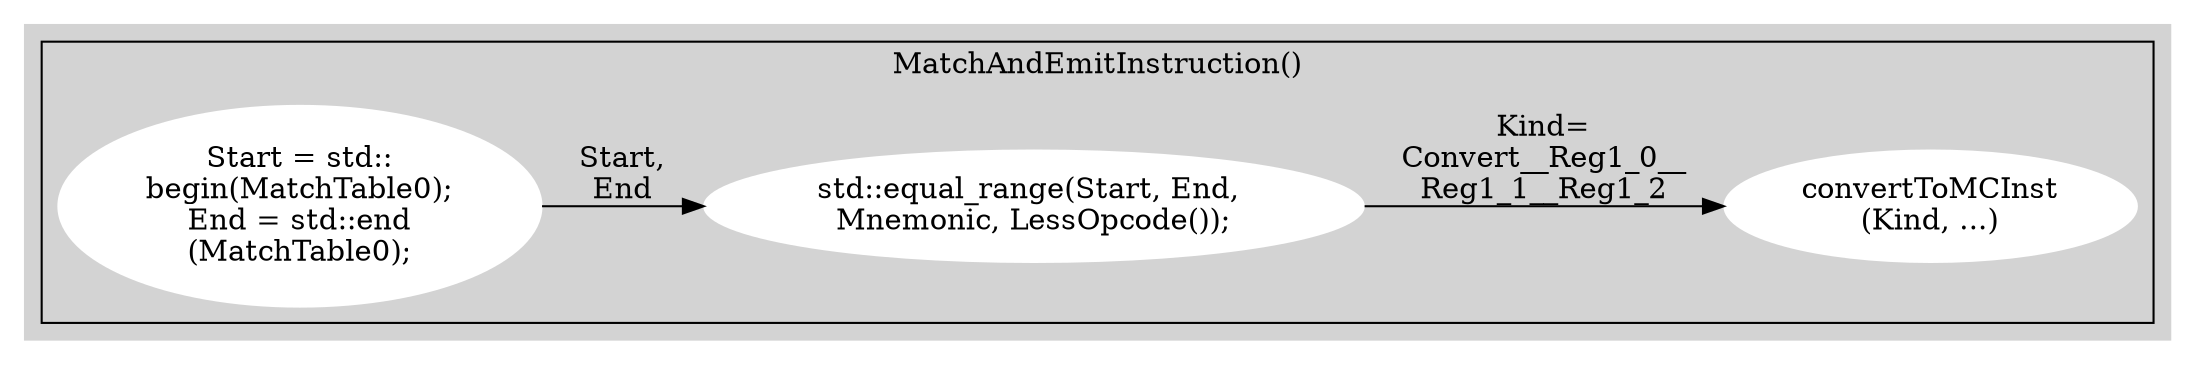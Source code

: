// Free usage license, author: Chung-Shu Chen 陳鍾樞
// dot -Tpng asmDfdEx2.gv -oasmDfdEx2.png

digraph G {
  rankdir=LR;
  subgraph cluster_2 {
    style=filled;
//    label = "Data flow in MatchAndEmitInstruction(), for instance: add $v1, $v0, $at";
    subgraph clusterA {
      label = "MatchAndEmitInstruction()";
      node [style=filled,color=white]; MatchTable0 [label="Start = std::\nbegin(MatchTable0);\nEnd = std::end\n(MatchTable0);"];
      node [style=filled,color=white]; equal_range [label="std::equal_range(Start, End, \nMnemonic, LessOpcode());"];
      node [style=filled,color=white]; convertToMCInst [label="convertToMCInst\n(Kind, ...)"];
      MatchTable0 -> equal_range [ label = "Start,\nEnd" ];
      equal_range -> convertToMCInst [ label = "Kind=\nConvert__Reg1_0__\nReg1_1__Reg1_2" ];
    }
    color=lightgrey
  }
}
